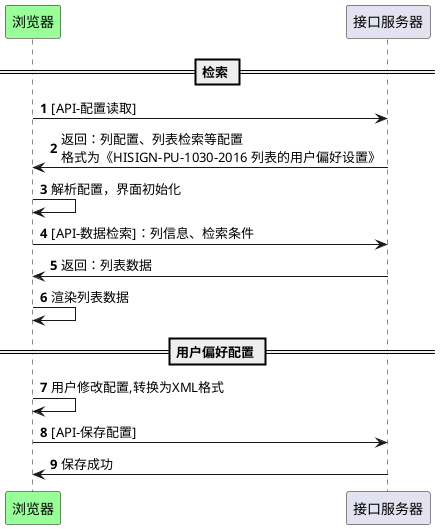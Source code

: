 @startuml
'https://plantuml.com/sequence-diagram

autonumber
participant "浏览器" as Client #99FF99
participant "接口服务器" as Server
== 检索 ==
Client -> Server: [API-配置读取]
Server -> Client:返回：列配置、列表检索等配置\n格式为《HISIGN-PU-1030-2016 列表的用户偏好设置》
Client -> Client:解析配置，界面初始化
Client -> Server: [API-数据检索]：列信息、检索条件
Server -> Client:返回：列表数据
Client -> Client:渲染列表数据
== 用户偏好配置 ==
Client -> Client:用户修改配置,转换为XML格式
Client -> Server: [API-保存配置]
Server -> Client: 保存成功
@enduml
